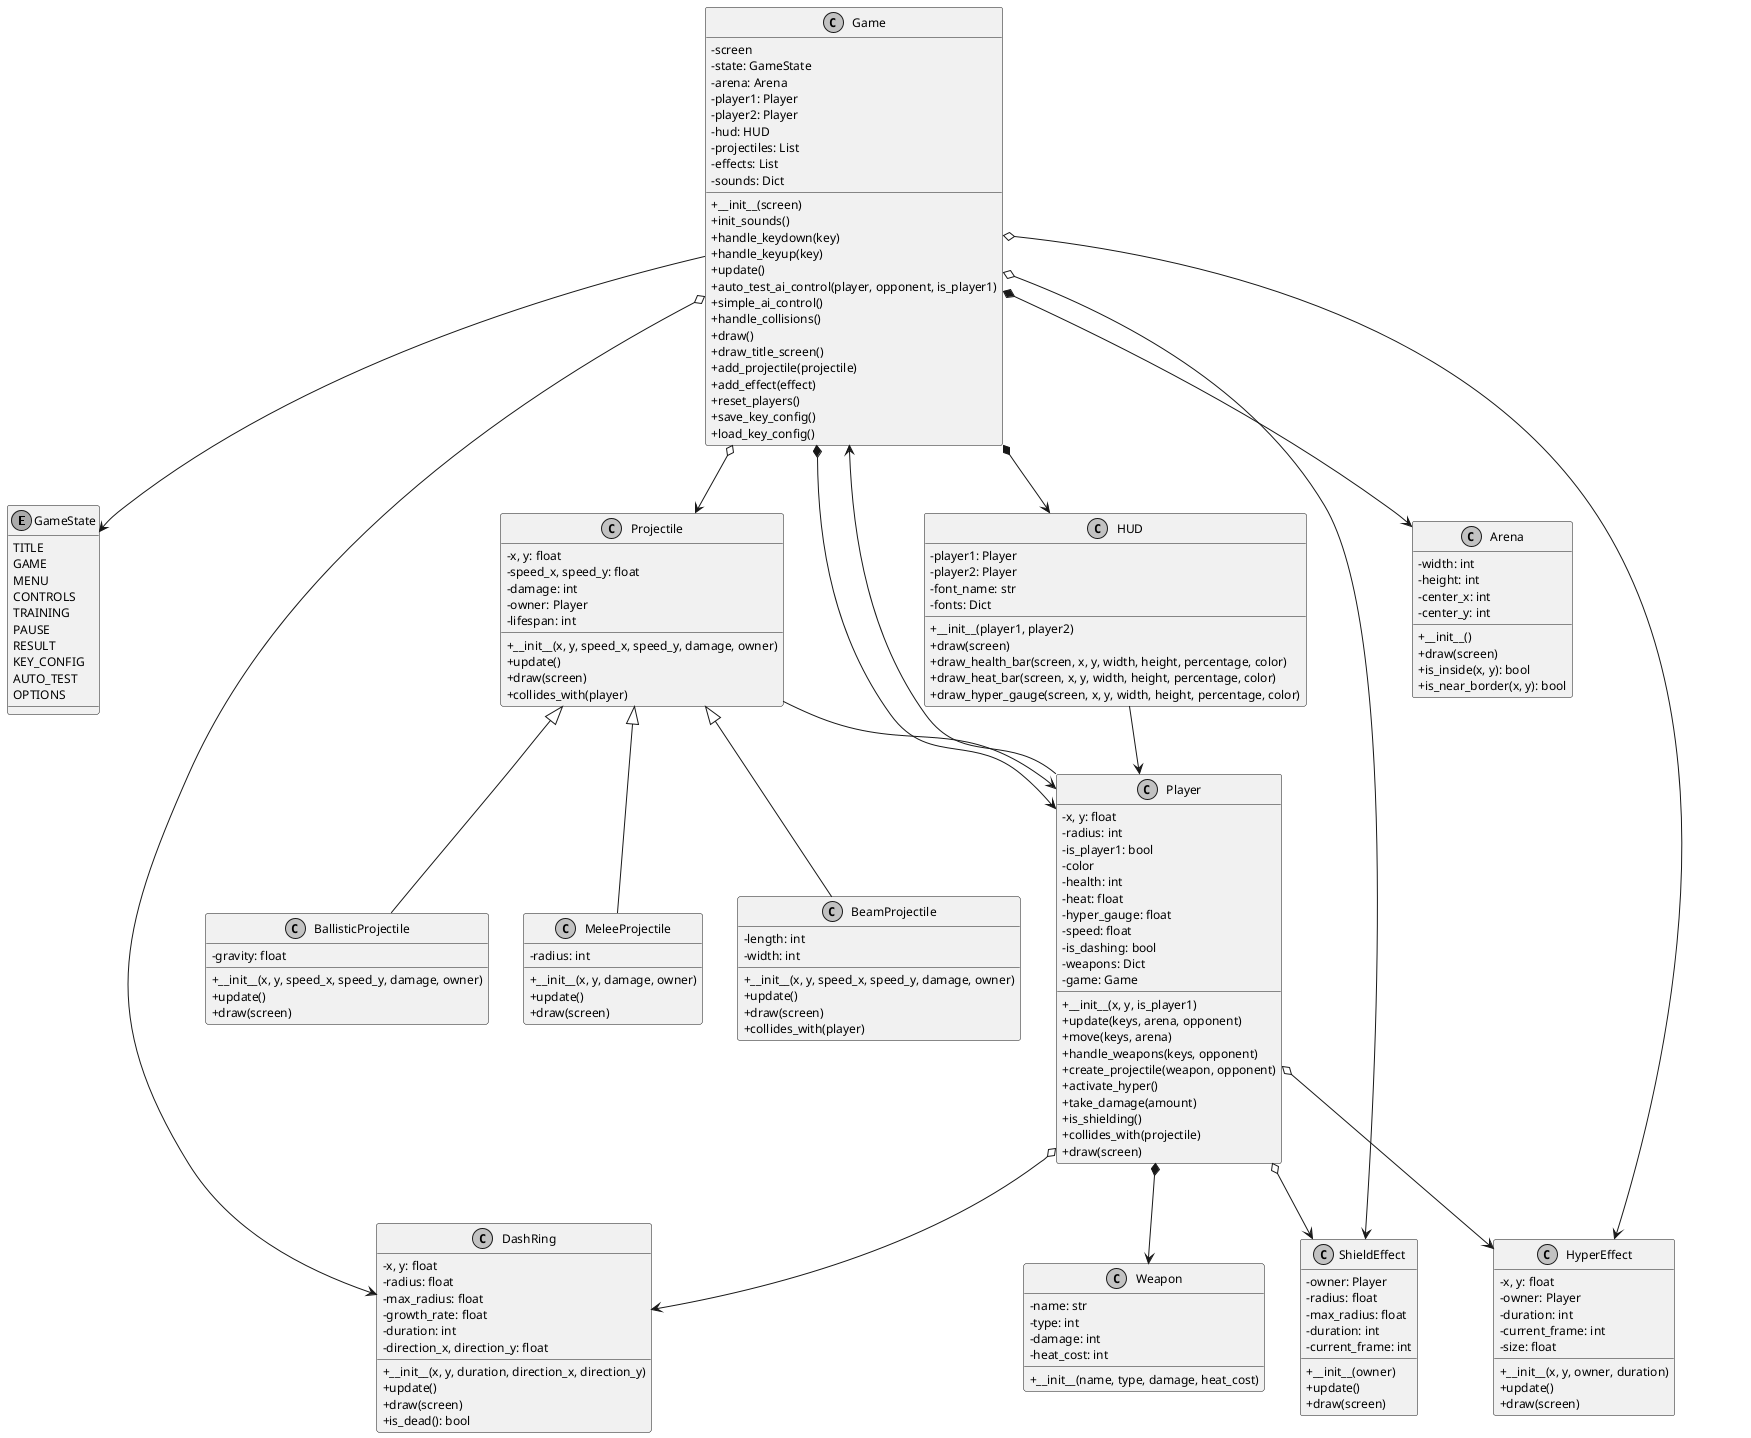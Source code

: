 @startuml Acceleration of Tofu クラス関係図

' スタイル設定
skinparam classAttributeIconSize 0
skinparam monochrome true
skinparam shadowing false
skinparam defaultFontName Yu Gothic UI
skinparam defaultFontSize 12

' 列挙型
enum GameState {
  TITLE
  GAME
  MENU
  CONTROLS
  TRAINING
  PAUSE
  RESULT
  KEY_CONFIG
  AUTO_TEST
  OPTIONS
}

' メインのゲームクラス
class Game {
  - screen
  - state: GameState
  - arena: Arena
  - player1: Player
  - player2: Player
  - hud: HUD
  - projectiles: List
  - effects: List
  - sounds: Dict
  + __init__(screen)
  + init_sounds()
  + handle_keydown(key)
  + handle_keyup(key)
  + update()
  + auto_test_ai_control(player, opponent, is_player1)
  + simple_ai_control()
  + handle_collisions()
  + draw()
  + draw_title_screen()
  + add_projectile(projectile)
  + add_effect(effect)
  + reset_players()
  + save_key_config()
  + load_key_config()
}

' プレイヤークラス
class Player {
  - x, y: float
  - radius: int
  - is_player1: bool
  - color
  - health: int
  - heat: float
  - hyper_gauge: float
  - speed: float
  - is_dashing: bool
  - weapons: Dict
  - game: Game
  + __init__(x, y, is_player1)
  + update(keys, arena, opponent)
  + move(keys, arena)
  + handle_weapons(keys, opponent)
  + create_projectile(weapon, opponent)
  + activate_hyper()
  + take_damage(amount)
  + is_shielding()
  + collides_with(projectile)
  + draw(screen)
}

' 武器クラス
class Weapon {
  - name: str
  - type: int
  - damage: int
  - heat_cost: int
  + __init__(name, type, damage, heat_cost)
}

' 発射物クラス
class Projectile {
  - x, y: float
  - speed_x, speed_y: float
  - damage: int
  - owner: Player
  - lifespan: int
  + __init__(x, y, speed_x, speed_y, damage, owner)
  + update()
  + draw(screen)
  + collides_with(player)
}

' 派生クラス：ビーム発射物
class BeamProjectile {
  - length: int
  - width: int
  + __init__(x, y, speed_x, speed_y, damage, owner)
  + update()
  + draw(screen)
  + collides_with(player)
}

' 派生クラス：バリスティック発射物
class BallisticProjectile {
  - gravity: float
  + __init__(x, y, speed_x, speed_y, damage, owner)
  + update()
  + draw(screen)
}

' 派生クラス：近接発射物
class MeleeProjectile {
  - radius: int
  + __init__(x, y, damage, owner)
  + update()
  + draw(screen)
}

' エフェクトクラス
class DashRing {
  - x, y: float
  - radius: float
  - max_radius: float
  - growth_rate: float
  - duration: int
  - direction_x, direction_y: float
  + __init__(x, y, duration, direction_x, direction_y)
  + update()
  + draw(screen)
  + is_dead(): bool
}

' シールドエフェクト
class ShieldEffect {
  - owner: Player
  - radius: float
  - max_radius: float
  - duration: int
  - current_frame: int
  + __init__(owner)
  + update()
  + draw(screen)
}

' ハイパーエフェクト
class HyperEffect {
  - x, y: float
  - owner: Player
  - duration: int
  - current_frame: int
  - size: float
  + __init__(x, y, owner, duration)
  + update()
  + draw(screen)
}

' アリーナクラス
class Arena {
  - width: int
  - height: int
  - center_x: int
  - center_y: int
  + __init__()
  + draw(screen)
  + is_inside(x, y): bool
  + is_near_border(x, y): bool
}

' HUDクラス
class HUD {
  - player1: Player
  - player2: Player
  - font_name: str
  - fonts: Dict
  + __init__(player1, player2)
  + draw(screen)
  + draw_health_bar(screen, x, y, width, height, percentage, color)
  + draw_heat_bar(screen, x, y, width, height, percentage, color)
  + draw_hyper_gauge(screen, x, y, width, height, percentage, color)
}

' 関連性の定義
Game --> GameState
Game *--> Arena
Game *--> Player
Game *--> HUD
Game o--> Projectile
Game o--> DashRing
Game o--> ShieldEffect
Game o--> HyperEffect
Player *--> Weapon
Player o--> DashRing
Player o--> ShieldEffect
Player o--> HyperEffect
Player --> Game
Projectile <|-- BeamProjectile
Projectile <|-- BallisticProjectile
Projectile <|-- MeleeProjectile
Projectile --> Player
HUD --> Player

@enduml 